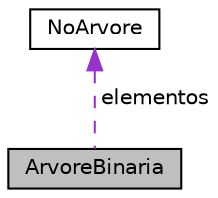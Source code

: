 digraph "ArvoreBinaria"
{
 // LATEX_PDF_SIZE
  edge [fontname="Helvetica",fontsize="10",labelfontname="Helvetica",labelfontsize="10"];
  node [fontname="Helvetica",fontsize="10",shape=record];
  Node1 [label="ArvoreBinaria",height=0.2,width=0.4,color="black", fillcolor="grey75", style="filled", fontcolor="black",tooltip="Estrutura que representa a árvore binária de alunos."];
  Node2 -> Node1 [dir="back",color="darkorchid3",fontsize="10",style="dashed",label=" elementos" ,fontname="Helvetica"];
  Node2 [label="NoArvore",height=0.2,width=0.4,color="black", fillcolor="white", style="filled",URL="$structNoArvore.html",tooltip="Estrutura que representa um nó da árvore binária."];
}
